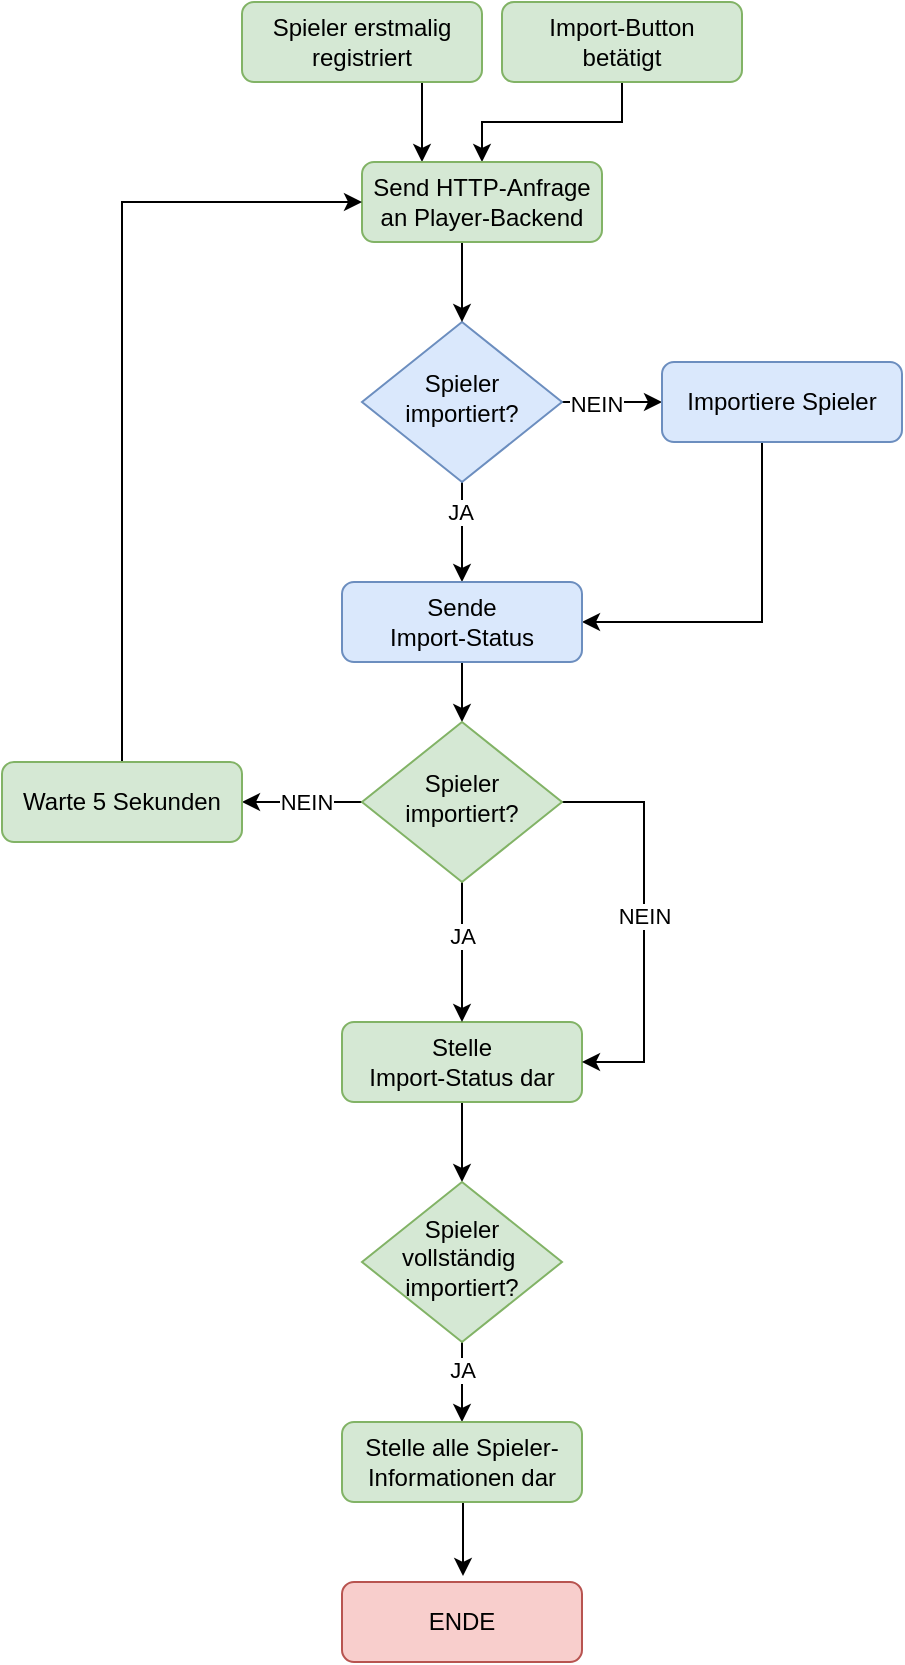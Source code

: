 <mxfile version="20.0.3" type="device"><diagram id="C5RBs43oDa-KdzZeNtuy" name="Page-1"><mxGraphModel dx="1031" dy="573" grid="1" gridSize="10" guides="1" tooltips="1" connect="1" arrows="1" fold="1" page="1" pageScale="1" pageWidth="827" pageHeight="1169" math="0" shadow="0"><root><mxCell id="WIyWlLk6GJQsqaUBKTNV-0"/><mxCell id="WIyWlLk6GJQsqaUBKTNV-1" parent="WIyWlLk6GJQsqaUBKTNV-0"/><mxCell id="VjZ-GVb9TuZ7tWp-357E-11" style="edgeStyle=elbowEdgeStyle;rounded=0;orthogonalLoop=1;jettySize=auto;html=1;" edge="1" parent="WIyWlLk6GJQsqaUBKTNV-1" source="WIyWlLk6GJQsqaUBKTNV-3" target="VjZ-GVb9TuZ7tWp-357E-3"><mxGeometry relative="1" as="geometry"/></mxCell><mxCell id="WIyWlLk6GJQsqaUBKTNV-3" value="Spieler erstmalig registriert" style="rounded=1;whiteSpace=wrap;html=1;fontSize=12;glass=0;strokeWidth=1;shadow=0;fillColor=#d5e8d4;strokeColor=#82b366;" parent="WIyWlLk6GJQsqaUBKTNV-1" vertex="1"><mxGeometry x="249" y="30" width="120" height="40" as="geometry"/></mxCell><mxCell id="VjZ-GVb9TuZ7tWp-357E-6" style="edgeStyle=elbowEdgeStyle;rounded=0;orthogonalLoop=1;jettySize=auto;html=1;" edge="1" parent="WIyWlLk6GJQsqaUBKTNV-1" source="WIyWlLk6GJQsqaUBKTNV-6" target="WIyWlLk6GJQsqaUBKTNV-7"><mxGeometry relative="1" as="geometry"/></mxCell><mxCell id="VjZ-GVb9TuZ7tWp-357E-7" value="NEIN" style="edgeLabel;html=1;align=center;verticalAlign=middle;resizable=0;points=[];" vertex="1" connectable="0" parent="VjZ-GVb9TuZ7tWp-357E-6"><mxGeometry x="-0.32" y="-1" relative="1" as="geometry"><mxPoint as="offset"/></mxGeometry></mxCell><mxCell id="VjZ-GVb9TuZ7tWp-357E-8" style="edgeStyle=elbowEdgeStyle;rounded=0;orthogonalLoop=1;jettySize=auto;html=1;" edge="1" parent="WIyWlLk6GJQsqaUBKTNV-1" source="WIyWlLk6GJQsqaUBKTNV-6" target="VjZ-GVb9TuZ7tWp-357E-4"><mxGeometry relative="1" as="geometry"/></mxCell><mxCell id="VjZ-GVb9TuZ7tWp-357E-9" value="JA" style="edgeLabel;html=1;align=center;verticalAlign=middle;resizable=0;points=[];" vertex="1" connectable="0" parent="VjZ-GVb9TuZ7tWp-357E-8"><mxGeometry x="-0.4" y="-1" relative="1" as="geometry"><mxPoint as="offset"/></mxGeometry></mxCell><mxCell id="WIyWlLk6GJQsqaUBKTNV-6" value="Spieler&lt;br&gt;importiert?" style="rhombus;whiteSpace=wrap;html=1;shadow=0;fontFamily=Helvetica;fontSize=12;align=center;strokeWidth=1;spacing=6;spacingTop=-4;fillColor=#dae8fc;strokeColor=#6c8ebf;" parent="WIyWlLk6GJQsqaUBKTNV-1" vertex="1"><mxGeometry x="309" y="190" width="100" height="80" as="geometry"/></mxCell><mxCell id="VjZ-GVb9TuZ7tWp-357E-12" style="edgeStyle=elbowEdgeStyle;rounded=0;orthogonalLoop=1;jettySize=auto;html=1;" edge="1" parent="WIyWlLk6GJQsqaUBKTNV-1" source="WIyWlLk6GJQsqaUBKTNV-7" target="VjZ-GVb9TuZ7tWp-357E-4"><mxGeometry relative="1" as="geometry"><Array as="points"><mxPoint x="509" y="310"/></Array></mxGeometry></mxCell><mxCell id="WIyWlLk6GJQsqaUBKTNV-7" value="Importiere Spieler" style="rounded=1;whiteSpace=wrap;html=1;fontSize=12;glass=0;strokeWidth=1;shadow=0;fillColor=#dae8fc;strokeColor=#6c8ebf;" parent="WIyWlLk6GJQsqaUBKTNV-1" vertex="1"><mxGeometry x="459" y="210" width="120" height="40" as="geometry"/></mxCell><mxCell id="VjZ-GVb9TuZ7tWp-357E-1" style="edgeStyle=elbowEdgeStyle;rounded=0;orthogonalLoop=1;jettySize=auto;html=1;elbow=vertical;" edge="1" parent="WIyWlLk6GJQsqaUBKTNV-1" source="VjZ-GVb9TuZ7tWp-357E-0" target="VjZ-GVb9TuZ7tWp-357E-3"><mxGeometry relative="1" as="geometry"/></mxCell><mxCell id="VjZ-GVb9TuZ7tWp-357E-0" value="Import-Button&lt;br&gt;betätigt" style="rounded=1;whiteSpace=wrap;html=1;fontSize=12;glass=0;strokeWidth=1;shadow=0;fillColor=#d5e8d4;strokeColor=#82b366;" vertex="1" parent="WIyWlLk6GJQsqaUBKTNV-1"><mxGeometry x="379" y="30" width="120" height="40" as="geometry"/></mxCell><mxCell id="VjZ-GVb9TuZ7tWp-357E-10" style="edgeStyle=elbowEdgeStyle;rounded=0;orthogonalLoop=1;jettySize=auto;html=1;" edge="1" parent="WIyWlLk6GJQsqaUBKTNV-1" source="VjZ-GVb9TuZ7tWp-357E-3" target="WIyWlLk6GJQsqaUBKTNV-6"><mxGeometry relative="1" as="geometry"/></mxCell><mxCell id="VjZ-GVb9TuZ7tWp-357E-3" value="Send HTTP-Anfrage&lt;br&gt;an Player-Backend" style="rounded=1;whiteSpace=wrap;html=1;fontSize=12;glass=0;strokeWidth=1;shadow=0;fillColor=#d5e8d4;strokeColor=#82b366;" vertex="1" parent="WIyWlLk6GJQsqaUBKTNV-1"><mxGeometry x="309" y="110" width="120" height="40" as="geometry"/></mxCell><mxCell id="VjZ-GVb9TuZ7tWp-357E-17" style="edgeStyle=elbowEdgeStyle;rounded=0;orthogonalLoop=1;jettySize=auto;html=1;" edge="1" parent="WIyWlLk6GJQsqaUBKTNV-1" source="VjZ-GVb9TuZ7tWp-357E-4" target="VjZ-GVb9TuZ7tWp-357E-16"><mxGeometry relative="1" as="geometry"/></mxCell><mxCell id="VjZ-GVb9TuZ7tWp-357E-4" value="Sende&lt;br&gt;Import-Status" style="rounded=1;whiteSpace=wrap;html=1;fontSize=12;glass=0;strokeWidth=1;shadow=0;fillColor=#dae8fc;strokeColor=#6c8ebf;" vertex="1" parent="WIyWlLk6GJQsqaUBKTNV-1"><mxGeometry x="299" y="320" width="120" height="40" as="geometry"/></mxCell><mxCell id="VjZ-GVb9TuZ7tWp-357E-28" style="edgeStyle=elbowEdgeStyle;rounded=0;orthogonalLoop=1;jettySize=auto;html=1;" edge="1" parent="WIyWlLk6GJQsqaUBKTNV-1" source="VjZ-GVb9TuZ7tWp-357E-13" target="VjZ-GVb9TuZ7tWp-357E-27"><mxGeometry relative="1" as="geometry"/></mxCell><mxCell id="VjZ-GVb9TuZ7tWp-357E-13" value="Stelle&lt;br&gt;Import-Status dar" style="rounded=1;whiteSpace=wrap;html=1;fontSize=12;glass=0;strokeWidth=1;shadow=0;fillColor=#d5e8d4;strokeColor=#82b366;" vertex="1" parent="WIyWlLk6GJQsqaUBKTNV-1"><mxGeometry x="299" y="540" width="120" height="40" as="geometry"/></mxCell><mxCell id="VjZ-GVb9TuZ7tWp-357E-18" style="edgeStyle=elbowEdgeStyle;rounded=0;orthogonalLoop=1;jettySize=auto;html=1;" edge="1" parent="WIyWlLk6GJQsqaUBKTNV-1" source="VjZ-GVb9TuZ7tWp-357E-16" target="VjZ-GVb9TuZ7tWp-357E-13"><mxGeometry relative="1" as="geometry"/></mxCell><mxCell id="VjZ-GVb9TuZ7tWp-357E-19" value="JA" style="edgeLabel;html=1;align=center;verticalAlign=middle;resizable=0;points=[];" vertex="1" connectable="0" parent="VjZ-GVb9TuZ7tWp-357E-18"><mxGeometry x="-0.229" relative="1" as="geometry"><mxPoint as="offset"/></mxGeometry></mxCell><mxCell id="VjZ-GVb9TuZ7tWp-357E-22" style="edgeStyle=elbowEdgeStyle;rounded=0;orthogonalLoop=1;jettySize=auto;html=1;" edge="1" parent="WIyWlLk6GJQsqaUBKTNV-1" source="VjZ-GVb9TuZ7tWp-357E-16" target="VjZ-GVb9TuZ7tWp-357E-21"><mxGeometry relative="1" as="geometry"/></mxCell><mxCell id="VjZ-GVb9TuZ7tWp-357E-24" value="NEIN" style="edgeLabel;html=1;align=center;verticalAlign=middle;resizable=0;points=[];" vertex="1" connectable="0" parent="VjZ-GVb9TuZ7tWp-357E-22"><mxGeometry x="-0.612" y="-1" relative="1" as="geometry"><mxPoint x="-17" y="1" as="offset"/></mxGeometry></mxCell><mxCell id="VjZ-GVb9TuZ7tWp-357E-25" style="edgeStyle=elbowEdgeStyle;rounded=0;orthogonalLoop=1;jettySize=auto;html=1;" edge="1" parent="WIyWlLk6GJQsqaUBKTNV-1" source="VjZ-GVb9TuZ7tWp-357E-16" target="VjZ-GVb9TuZ7tWp-357E-13"><mxGeometry relative="1" as="geometry"><Array as="points"><mxPoint x="450" y="500"/></Array></mxGeometry></mxCell><mxCell id="VjZ-GVb9TuZ7tWp-357E-26" value="NEIN" style="edgeLabel;html=1;align=center;verticalAlign=middle;resizable=0;points=[];" vertex="1" connectable="0" parent="VjZ-GVb9TuZ7tWp-357E-25"><mxGeometry x="-0.03" relative="1" as="geometry"><mxPoint as="offset"/></mxGeometry></mxCell><mxCell id="VjZ-GVb9TuZ7tWp-357E-16" value="Spieler&lt;br&gt;importiert?" style="rhombus;whiteSpace=wrap;html=1;shadow=0;fontFamily=Helvetica;fontSize=12;align=center;strokeWidth=1;spacing=6;spacingTop=-4;fillColor=#d5e8d4;strokeColor=#82b366;" vertex="1" parent="WIyWlLk6GJQsqaUBKTNV-1"><mxGeometry x="309" y="390" width="100" height="80" as="geometry"/></mxCell><mxCell id="VjZ-GVb9TuZ7tWp-357E-23" style="edgeStyle=elbowEdgeStyle;rounded=0;orthogonalLoop=1;jettySize=auto;html=1;entryX=0;entryY=0.5;entryDx=0;entryDy=0;exitX=0.5;exitY=0;exitDx=0;exitDy=0;" edge="1" parent="WIyWlLk6GJQsqaUBKTNV-1" source="VjZ-GVb9TuZ7tWp-357E-21" target="VjZ-GVb9TuZ7tWp-357E-3"><mxGeometry relative="1" as="geometry"><Array as="points"><mxPoint x="189" y="270"/></Array></mxGeometry></mxCell><mxCell id="VjZ-GVb9TuZ7tWp-357E-21" value="Warte 5 Sekunden" style="rounded=1;whiteSpace=wrap;html=1;fontSize=12;glass=0;strokeWidth=1;shadow=0;fillColor=#d5e8d4;strokeColor=#82b366;" vertex="1" parent="WIyWlLk6GJQsqaUBKTNV-1"><mxGeometry x="129" y="410" width="120" height="40" as="geometry"/></mxCell><mxCell id="VjZ-GVb9TuZ7tWp-357E-30" style="edgeStyle=elbowEdgeStyle;rounded=0;orthogonalLoop=1;jettySize=auto;html=1;entryX=0.5;entryY=0;entryDx=0;entryDy=0;" edge="1" parent="WIyWlLk6GJQsqaUBKTNV-1" source="VjZ-GVb9TuZ7tWp-357E-27" target="VjZ-GVb9TuZ7tWp-357E-29"><mxGeometry relative="1" as="geometry"/></mxCell><mxCell id="VjZ-GVb9TuZ7tWp-357E-31" value="JA" style="edgeLabel;html=1;align=center;verticalAlign=middle;resizable=0;points=[];" vertex="1" connectable="0" parent="VjZ-GVb9TuZ7tWp-357E-30"><mxGeometry x="-0.3" relative="1" as="geometry"><mxPoint as="offset"/></mxGeometry></mxCell><mxCell id="VjZ-GVb9TuZ7tWp-357E-27" value="Spieler&lt;br&gt;vollständig&amp;nbsp;&lt;br&gt;importiert?" style="rhombus;whiteSpace=wrap;html=1;shadow=0;fontFamily=Helvetica;fontSize=12;align=center;strokeWidth=1;spacing=6;spacingTop=-4;fillColor=#d5e8d4;strokeColor=#82b366;" vertex="1" parent="WIyWlLk6GJQsqaUBKTNV-1"><mxGeometry x="309" y="620" width="100" height="80" as="geometry"/></mxCell><mxCell id="VjZ-GVb9TuZ7tWp-357E-33" style="edgeStyle=elbowEdgeStyle;rounded=0;orthogonalLoop=1;jettySize=auto;html=1;entryX=0.504;entryY=-0.075;entryDx=0;entryDy=0;entryPerimeter=0;" edge="1" parent="WIyWlLk6GJQsqaUBKTNV-1" source="VjZ-GVb9TuZ7tWp-357E-29" target="VjZ-GVb9TuZ7tWp-357E-32"><mxGeometry relative="1" as="geometry"/></mxCell><mxCell id="VjZ-GVb9TuZ7tWp-357E-29" value="Stelle alle Spieler-Informationen dar" style="rounded=1;whiteSpace=wrap;html=1;fontSize=12;glass=0;strokeWidth=1;shadow=0;fillColor=#d5e8d4;strokeColor=#82b366;" vertex="1" parent="WIyWlLk6GJQsqaUBKTNV-1"><mxGeometry x="299" y="740" width="120" height="40" as="geometry"/></mxCell><mxCell id="VjZ-GVb9TuZ7tWp-357E-32" value="ENDE" style="rounded=1;whiteSpace=wrap;html=1;fontSize=12;glass=0;strokeWidth=1;shadow=0;fillColor=#f8cecc;strokeColor=#b85450;" vertex="1" parent="WIyWlLk6GJQsqaUBKTNV-1"><mxGeometry x="299" y="820" width="120" height="40" as="geometry"/></mxCell></root></mxGraphModel></diagram></mxfile>